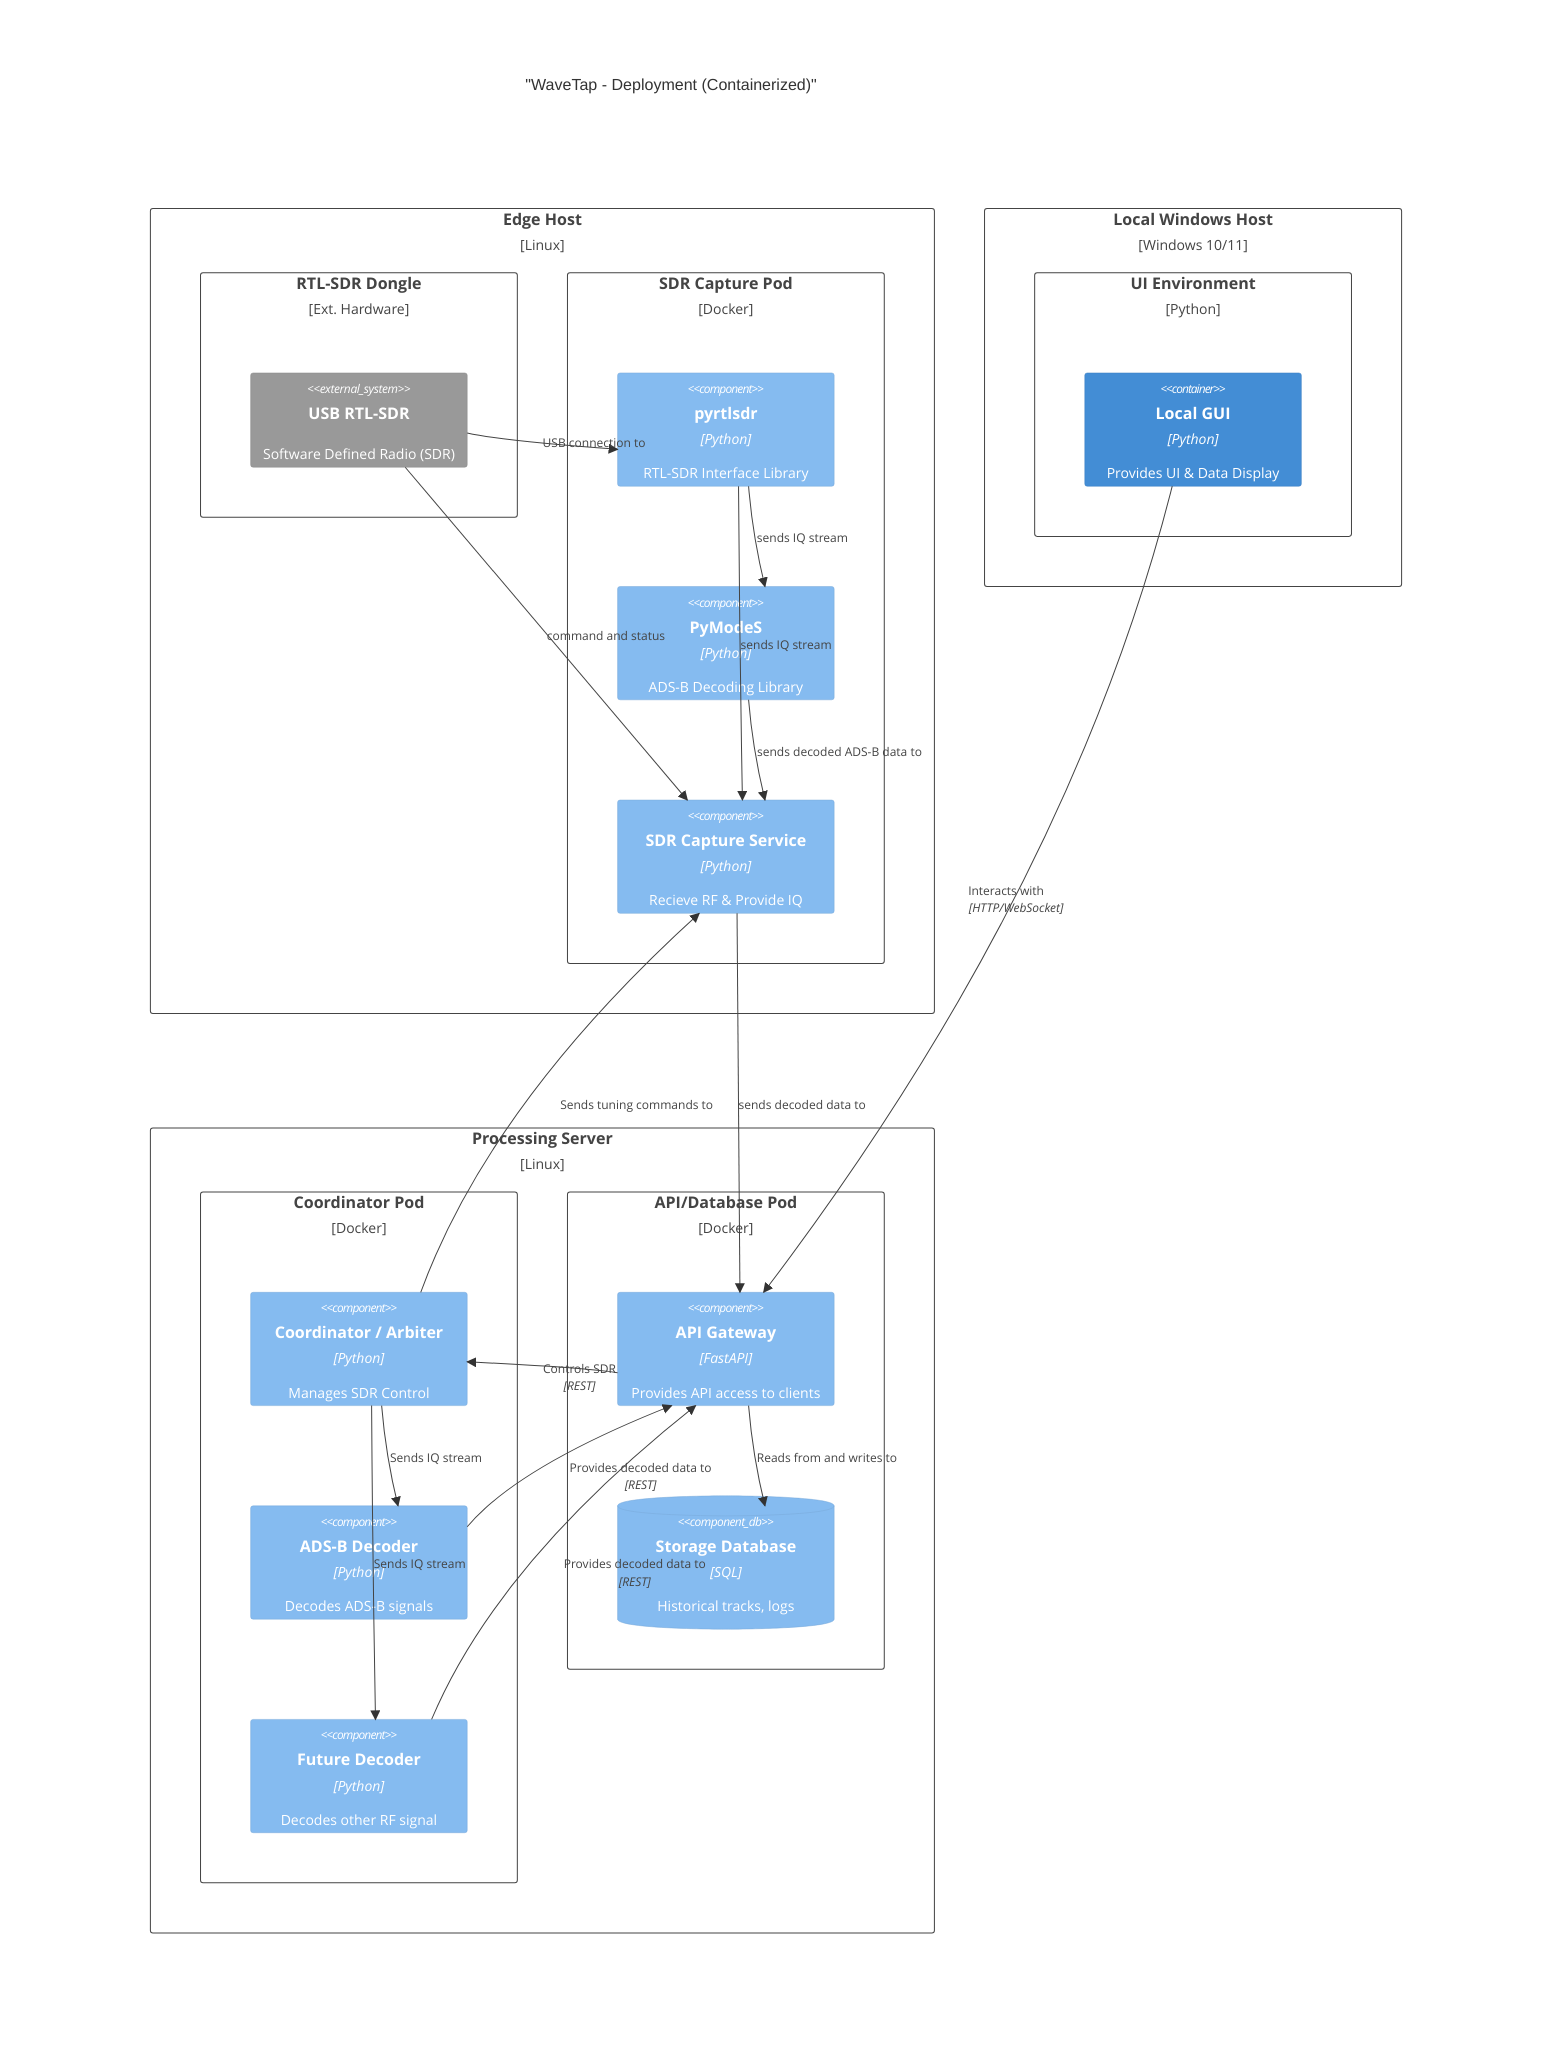 C4Deployment
title "WaveTap - Deployment (Containerized)"

Deployment_Node(edge, "Edge Host", "Linux") {
    Node(rtlsdr_usb, "RTL-SDR Dongle", "Ext. Hardware") {
    System_Ext(sdr, "USB RTL-SDR", "Software Defined Radio (SDR)")
    }
    Node(cap_pod, "SDR Capture Pod", "Docker") {
        Component(pyrtlsdr, "pyrtlsdr", "Python", "RTL-SDR Interface Library")
        Component(pymodes, "PyModeS", "Python", "ADS-B Decoding Library")
        Component(sdr_cap, "SDR Capture Service", "Python", "Recieve RF & Provide IQ")
    }
}

Deployment_Node(local, "Local Windows Host", "Windows 10/11") {
    Node(ui_dev, "UI Environment", "Python") {
        Container(ui, "Local GUI", "Python", "Provides UI & Data Display")
    }
}

Deployment_Node(standalone, "Processing Server", "Linux") {
    %% Node(msg, "Message Bus", "NATS/Kafka") {
    %%     Component(msg_bus, "Message Bus", "Handles IQ data streams")
    %% } %% TODO: evaluate if this is needed on diagram or if this is what makes sense to use
    Node(coord_pod, "Coordinator Pod", "Docker") {
        Component(arb, "Coordinator / Arbiter", "Python", "Manages SDR Control")
        Component(dec_adsb, "ADS-B Decoder", "Python", "Decodes ADS-B signals")
        Component(dec_fm, "Future Decoder", "Python", "Decodes other RF signal")
    }
    Node(db_pod, "API/Database Pod", "Docker") {
        Component(api, "API Gateway", "FastAPI", "Provides API access to clients")
        ComponentDb(db, "Storage Database", "SQL", "Historical tracks, logs")
    }
}


Rel(sdr, sdr_cap, "command and status")
Rel(sdr, pyrtlsdr, "USB connection to")
Rel(pyrtlsdr, sdr_cap, "sends IQ stream")
Rel(pyrtlsdr, pymodes, "sends IQ stream")
Rel(pymodes, sdr_cap, "sends decoded ADS-B data to")

%% Rel(sdr_cap, msg_bus, "Publishes IQ data to")
%% Rel(dec_adsb, msg_bus, "Subscribes to IQ data")
%% Rel(dec_fm, msg_bus, "Subscribes to IQ data")

Rel(sdr_cap, api, "sends decoded data to")
Rel(api, db, "Reads from and writes to")
Rel(api, arb, "Controls SDR", "REST")
Rel(ui, api, "Interacts with", "HTTP/WebSocket")

Rel(arb, sdr_cap, "Sends tuning commands to")
Rel(arb, dec_fm, "Sends IQ stream")
Rel(arb, dec_adsb, "Sends IQ stream")

Rel(dec_adsb, api, "Provides decoded data to", "REST")
Rel(dec_fm, api, "Provides decoded data to", "REST")